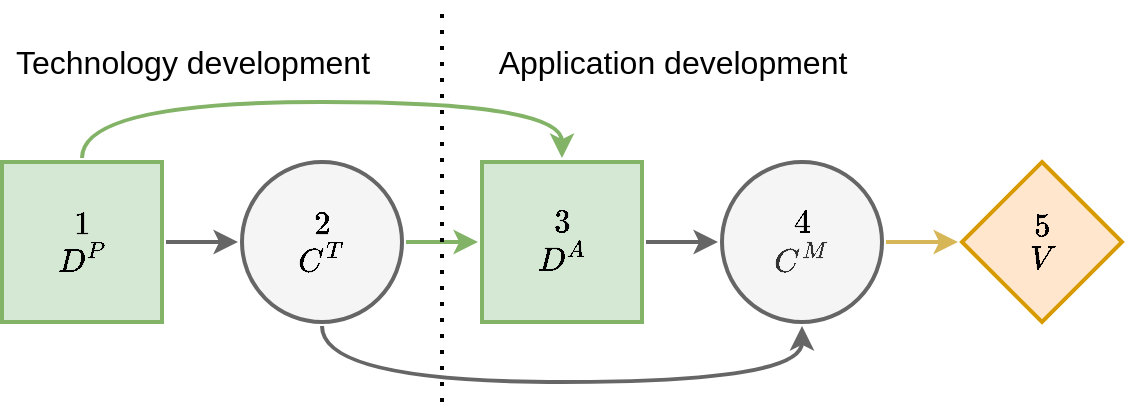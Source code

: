 <mxfile version="13.3.9" type="device"><diagram id="gjgVn8RyKHW7D6gLuM2q" name="Page-1"><mxGraphModel dx="1422" dy="881" grid="1" gridSize="10" guides="1" tooltips="1" connect="1" arrows="1" fold="1" page="1" pageScale="1" pageWidth="850" pageHeight="1100" math="1" shadow="0"><root><mxCell id="0"/><mxCell id="1" parent="0"/><mxCell id="X_spLx6AXjFwLFZ9UsRx-7" style="rounded=0;orthogonalLoop=1;jettySize=auto;html=1;strokeWidth=2;fillColor=#f5f5f5;strokeColor=#666666;" parent="1" source="X_spLx6AXjFwLFZ9UsRx-1" target="X_spLx6AXjFwLFZ9UsRx-2" edge="1"><mxGeometry relative="1" as="geometry"/></mxCell><mxCell id="EIm8FmTGXTDtCTTFl5oP-2" style="edgeStyle=orthogonalEdgeStyle;curved=1;rounded=0;orthogonalLoop=1;jettySize=auto;html=1;exitX=0.5;exitY=0;exitDx=0;exitDy=0;entryX=0.5;entryY=0;entryDx=0;entryDy=0;strokeWidth=2;fillColor=#d5e8d4;strokeColor=#82b366;" parent="1" source="X_spLx6AXjFwLFZ9UsRx-1" target="X_spLx6AXjFwLFZ9UsRx-4" edge="1"><mxGeometry relative="1" as="geometry"><Array as="points"><mxPoint x="200" y="170"/><mxPoint x="440" y="170"/></Array></mxGeometry></mxCell><mxCell id="X_spLx6AXjFwLFZ9UsRx-1" value="&lt;font style=&quot;font-size: 14px&quot;&gt;`1`&lt;br&gt;`D^P`&lt;/font&gt;" style="whiteSpace=wrap;html=1;aspect=fixed;fillColor=#d5e8d4;strokeColor=#82b366;fontSize=9;strokeWidth=2;perimeterSpacing=2;" parent="1" vertex="1"><mxGeometry x="160" y="200" width="80" height="80" as="geometry"/></mxCell><mxCell id="EIm8FmTGXTDtCTTFl5oP-1" value="" style="edgeStyle=orthogonalEdgeStyle;rounded=0;orthogonalLoop=1;jettySize=auto;html=1;strokeWidth=2;fillColor=#d5e8d4;strokeColor=#82b366;" parent="1" source="X_spLx6AXjFwLFZ9UsRx-2" target="X_spLx6AXjFwLFZ9UsRx-4" edge="1"><mxGeometry relative="1" as="geometry"/></mxCell><mxCell id="EIm8FmTGXTDtCTTFl5oP-3" style="edgeStyle=orthogonalEdgeStyle;curved=1;rounded=0;orthogonalLoop=1;jettySize=auto;html=1;exitX=0.5;exitY=1;exitDx=0;exitDy=0;entryX=0.5;entryY=1;entryDx=0;entryDy=0;strokeWidth=2;fillColor=#f5f5f5;strokeColor=#666666;" parent="1" source="X_spLx6AXjFwLFZ9UsRx-2" target="X_spLx6AXjFwLFZ9UsRx-5" edge="1"><mxGeometry relative="1" as="geometry"><Array as="points"><mxPoint x="320" y="310"/><mxPoint x="560" y="310"/></Array></mxGeometry></mxCell><mxCell id="X_spLx6AXjFwLFZ9UsRx-2" value="&lt;font style=&quot;font-size: 14px&quot;&gt;&lt;font style=&quot;font-size: 14px&quot;&gt;&lt;span style=&quot;color: rgb(0 , 0 , 0)&quot;&gt;`2`&lt;br&gt;&lt;/span&gt;&lt;span style=&quot;color: rgb(0 , 0 , 0)&quot;&gt;`C^T`&lt;/span&gt;&lt;br&gt;&lt;/font&gt;&lt;/font&gt;" style="ellipse;whiteSpace=wrap;html=1;aspect=fixed;fillColor=#f5f5f5;strokeColor=#666666;fontColor=#333333;fontSize=9;strokeWidth=2;perimeterSpacing=2;" parent="1" vertex="1"><mxGeometry x="280" y="200" width="80" height="80" as="geometry"/></mxCell><mxCell id="X_spLx6AXjFwLFZ9UsRx-3" value="&lt;font style=&quot;font-size: 14px&quot;&gt;`5`&lt;br&gt;`V`&lt;/font&gt;" style="rhombus;whiteSpace=wrap;html=1;fillColor=#ffe6cc;strokeColor=#d79b00;fontSize=9;strokeWidth=2;perimeterSpacing=2;" parent="1" vertex="1"><mxGeometry x="640" y="200" width="80" height="80" as="geometry"/></mxCell><mxCell id="X_spLx6AXjFwLFZ9UsRx-9" style="rounded=0;orthogonalLoop=1;jettySize=auto;html=1;strokeWidth=2;fillColor=#f5f5f5;strokeColor=#666666;" parent="1" source="X_spLx6AXjFwLFZ9UsRx-4" target="X_spLx6AXjFwLFZ9UsRx-5" edge="1"><mxGeometry relative="1" as="geometry"/></mxCell><mxCell id="X_spLx6AXjFwLFZ9UsRx-4" value="&lt;font style=&quot;font-size: 14px&quot;&gt;`3`&lt;br&gt;`D^A`&lt;/font&gt;" style="whiteSpace=wrap;html=1;aspect=fixed;fillColor=#d5e8d4;strokeColor=#82b366;fontSize=9;strokeWidth=2;perimeterSpacing=2;" parent="1" vertex="1"><mxGeometry x="400" y="200" width="80" height="80" as="geometry"/></mxCell><mxCell id="X_spLx6AXjFwLFZ9UsRx-11" style="edgeStyle=none;rounded=0;orthogonalLoop=1;jettySize=auto;html=1;strokeWidth=2;fillColor=#fff2cc;strokeColor=#d6b656;" parent="1" source="X_spLx6AXjFwLFZ9UsRx-5" target="X_spLx6AXjFwLFZ9UsRx-3" edge="1"><mxGeometry relative="1" as="geometry"/></mxCell><mxCell id="X_spLx6AXjFwLFZ9UsRx-5" value="&lt;font style=&quot;font-size: 14px&quot;&gt;&lt;span style=&quot;color: rgb(0 , 0 , 0)&quot;&gt;`4`&lt;/span&gt;&lt;br&gt;`C^M`&lt;/font&gt;" style="ellipse;whiteSpace=wrap;html=1;aspect=fixed;fillColor=#f5f5f5;strokeColor=#666666;fontColor=#333333;fontSize=9;strokeWidth=2;perimeterSpacing=2;" parent="1" vertex="1"><mxGeometry x="520" y="200" width="80" height="80" as="geometry"/></mxCell><mxCell id="Qt658dn2FHt7Qji0wGLd-2" value="" style="endArrow=none;dashed=1;html=1;dashPattern=1 3;strokeWidth=2;" parent="1" edge="1"><mxGeometry width="50" height="50" relative="1" as="geometry"><mxPoint x="380" y="320" as="sourcePoint"/><mxPoint x="380" y="120" as="targetPoint"/></mxGeometry></mxCell><mxCell id="Qt658dn2FHt7Qji0wGLd-5" value="Technology development" style="text;html=1;align=center;verticalAlign=middle;resizable=0;points=[];autosize=1;fontSize=16;" parent="1" vertex="1"><mxGeometry x="160" y="140" width="190" height="20" as="geometry"/></mxCell><mxCell id="Qt658dn2FHt7Qji0wGLd-6" value="Application development&lt;br&gt;" style="text;html=1;align=center;verticalAlign=middle;resizable=0;points=[];autosize=1;fontSize=16;" parent="1" vertex="1"><mxGeometry x="400" y="140" width="190" height="20" as="geometry"/></mxCell></root></mxGraphModel></diagram></mxfile>